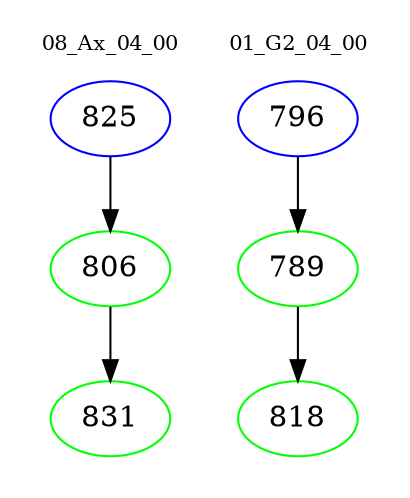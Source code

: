 digraph{
subgraph cluster_0 {
color = white
label = "08_Ax_04_00";
fontsize=10;
T0_825 [label="825", color="blue"]
T0_825 -> T0_806 [color="black"]
T0_806 [label="806", color="green"]
T0_806 -> T0_831 [color="black"]
T0_831 [label="831", color="green"]
}
subgraph cluster_1 {
color = white
label = "01_G2_04_00";
fontsize=10;
T1_796 [label="796", color="blue"]
T1_796 -> T1_789 [color="black"]
T1_789 [label="789", color="green"]
T1_789 -> T1_818 [color="black"]
T1_818 [label="818", color="green"]
}
}
